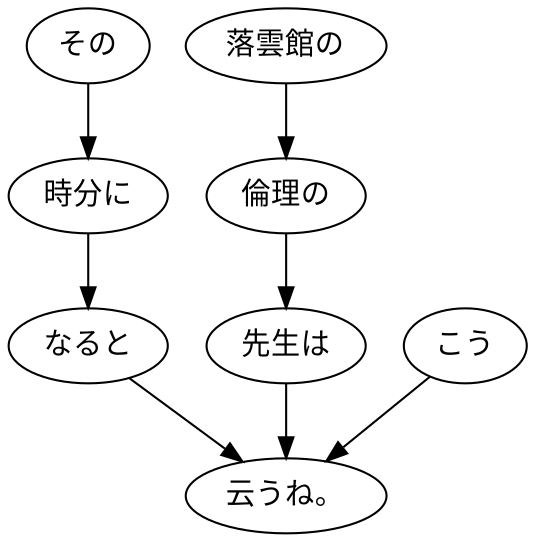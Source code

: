 digraph graph8620 {
	node0 [label="その"];
	node1 [label="時分に"];
	node2 [label="なると"];
	node3 [label="落雲館の"];
	node4 [label="倫理の"];
	node5 [label="先生は"];
	node6 [label="こう"];
	node7 [label="云うね。"];
	node0 -> node1;
	node1 -> node2;
	node2 -> node7;
	node3 -> node4;
	node4 -> node5;
	node5 -> node7;
	node6 -> node7;
}
